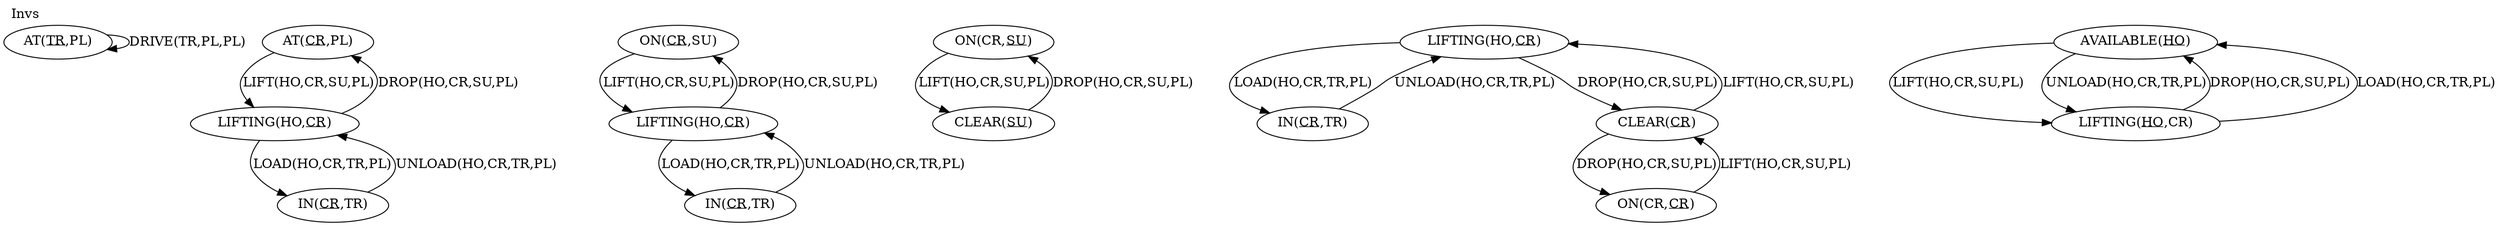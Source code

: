digraph invs {
 label=Invs;
 labelloc=top;
 labeljust=left;
 rank=same;
00	[label=<AT(<u>TR</u>,PL)>]
00 -> 00	[label="DRIVE(TR,PL,PL)"]
01	[label=<AT(<u>CR</u>,PL)>]
11	[label=<LIFTING(HO,<u>CR</u>)>]
21	[label=<IN(<u>CR</u>,TR)>]
01 -> 11	[label="LIFT(HO,CR,SU,PL)"]
11 -> 01	[label="DROP(HO,CR,SU,PL)"]
11 -> 21	[label="LOAD(HO,CR,TR,PL)"]
21 -> 11	[label="UNLOAD(HO,CR,TR,PL)"]
02	[label=<ON(<u>CR</u>,SU)>]
12	[label=<LIFTING(HO,<u>CR</u>)>]
22	[label=<IN(<u>CR</u>,TR)>]
02 -> 12	[label="LIFT(HO,CR,SU,PL)"]
12 -> 02	[label="DROP(HO,CR,SU,PL)"]
12 -> 22	[label="LOAD(HO,CR,TR,PL)"]
22 -> 12	[label="UNLOAD(HO,CR,TR,PL)"]
03	[label=<ON(CR,<u>SU</u>)>]
13	[label=<CLEAR(<u>SU</u>)>]
03 -> 13	[label="LIFT(HO,CR,SU,PL)"]
13 -> 03	[label="DROP(HO,CR,SU,PL)"]
04	[label=<LIFTING(HO,<u>CR</u>)>]
14	[label=<IN(<u>CR</u>,TR)>]
24	[label=<CLEAR(<u>CR</u>)>]
34	[label=<ON(CR,<u>CR</u>)>]
04 -> 14	[label="LOAD(HO,CR,TR,PL)"]
04 -> 24	[label="DROP(HO,CR,SU,PL)"]
14 -> 04	[label="UNLOAD(HO,CR,TR,PL)"]
24 -> 04	[label="LIFT(HO,CR,SU,PL)"]
24 -> 34	[label="DROP(HO,CR,SU,PL)"]
34 -> 24	[label="LIFT(HO,CR,SU,PL)"]
05	[label=<AVAILABLE(<u>HO</u>)>]
15	[label=<LIFTING(<u>HO</u>,CR)>]
05 -> 15	[label="LIFT(HO,CR,SU,PL)"]
05 -> 15	[label="UNLOAD(HO,CR,TR,PL)"]
15 -> 05	[label="DROP(HO,CR,SU,PL)"]
15 -> 05	[label="LOAD(HO,CR,TR,PL)"]
}
